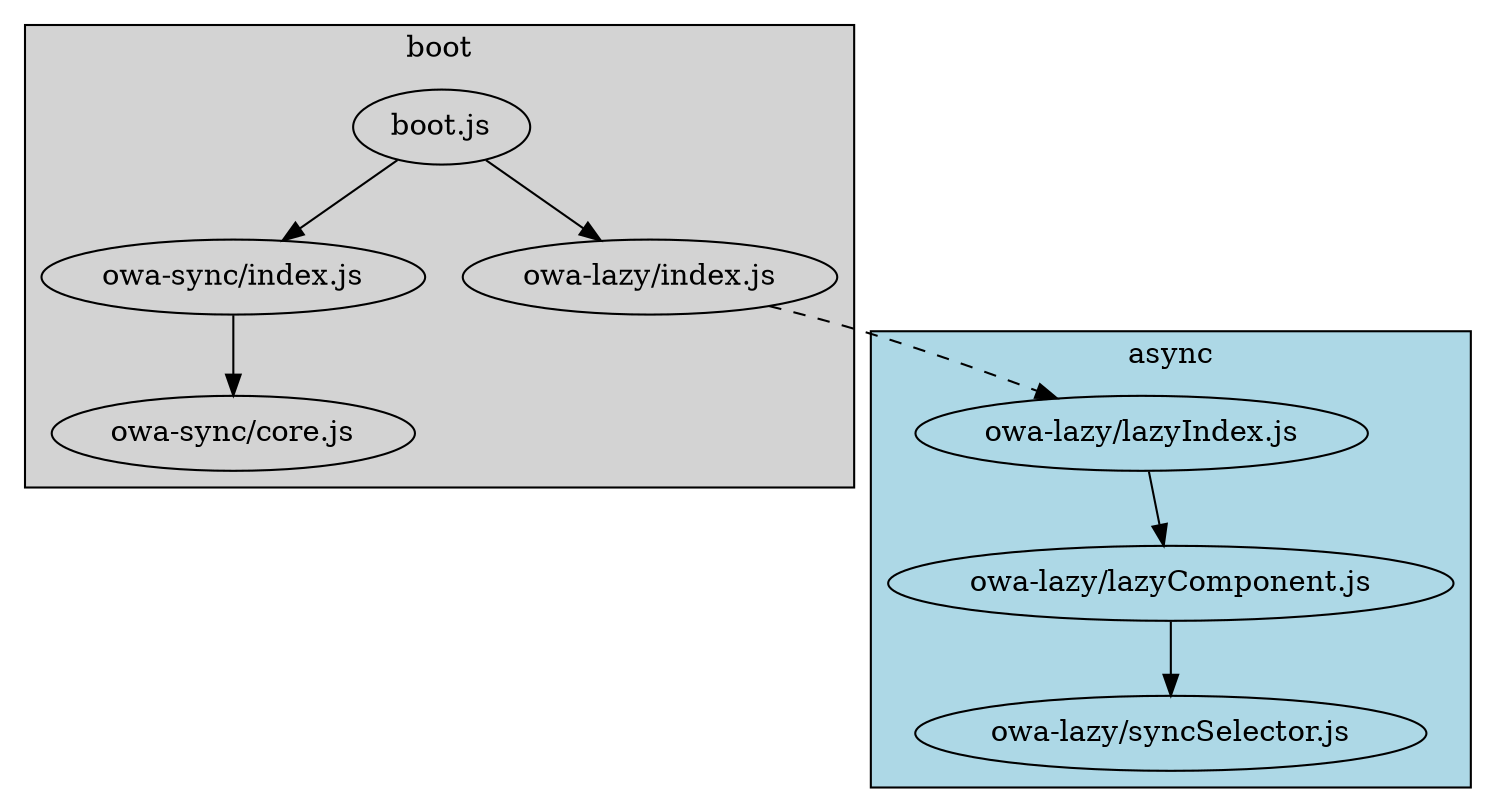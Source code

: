 digraph G {
  edge [fontsize=8]

  a [label="boot.js"]
  b_0 [label="owa-sync/index.js"]
  b_1 [label="owa-sync/core.js"]
  c_0 [label="owa-lazy/index.js"]
  c_1 [label="owa-lazy/lazyIndex.js"]
  c_2 [label="owa-lazy/lazyComponent.js"]
  c_3 [label="owa-lazy/syncSelector.js"]

  subgraph cluster_0 {
      label="boot"
      bgcolor=lightgrey
      a -> b_0 -> b_1
      a -> c_0
    //   c_0 -> c_3 [label="&nbsp;Not used in boot"]
  }

  subgraph cluster_1 {
      label="async"
      bgcolor=lightblue
      c_1 -> c_2
      c_2 -> c_3
  }

  c_0 -> c_1 [style=dashed]
}